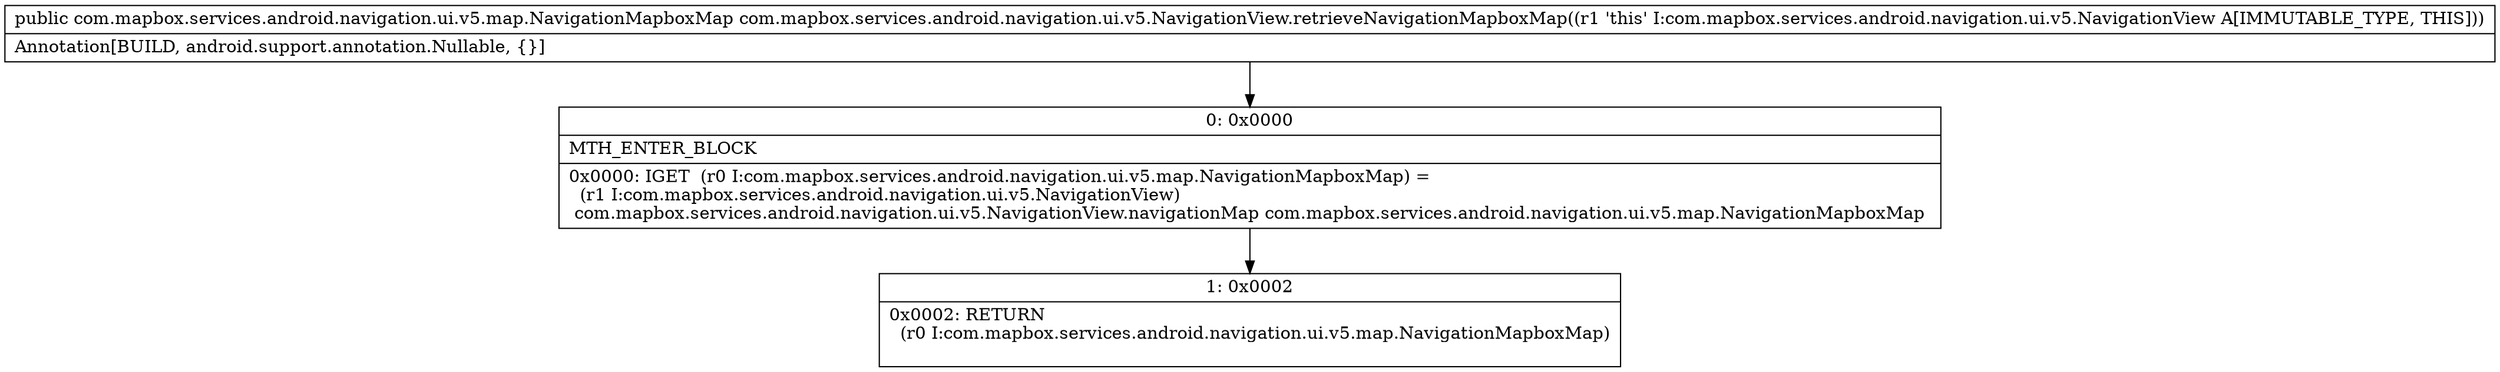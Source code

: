 digraph "CFG forcom.mapbox.services.android.navigation.ui.v5.NavigationView.retrieveNavigationMapboxMap()Lcom\/mapbox\/services\/android\/navigation\/ui\/v5\/map\/NavigationMapboxMap;" {
Node_0 [shape=record,label="{0\:\ 0x0000|MTH_ENTER_BLOCK\l|0x0000: IGET  (r0 I:com.mapbox.services.android.navigation.ui.v5.map.NavigationMapboxMap) = \l  (r1 I:com.mapbox.services.android.navigation.ui.v5.NavigationView)\l com.mapbox.services.android.navigation.ui.v5.NavigationView.navigationMap com.mapbox.services.android.navigation.ui.v5.map.NavigationMapboxMap \l}"];
Node_1 [shape=record,label="{1\:\ 0x0002|0x0002: RETURN  \l  (r0 I:com.mapbox.services.android.navigation.ui.v5.map.NavigationMapboxMap)\l \l}"];
MethodNode[shape=record,label="{public com.mapbox.services.android.navigation.ui.v5.map.NavigationMapboxMap com.mapbox.services.android.navigation.ui.v5.NavigationView.retrieveNavigationMapboxMap((r1 'this' I:com.mapbox.services.android.navigation.ui.v5.NavigationView A[IMMUTABLE_TYPE, THIS]))  | Annotation[BUILD, android.support.annotation.Nullable, \{\}]\l}"];
MethodNode -> Node_0;
Node_0 -> Node_1;
}

